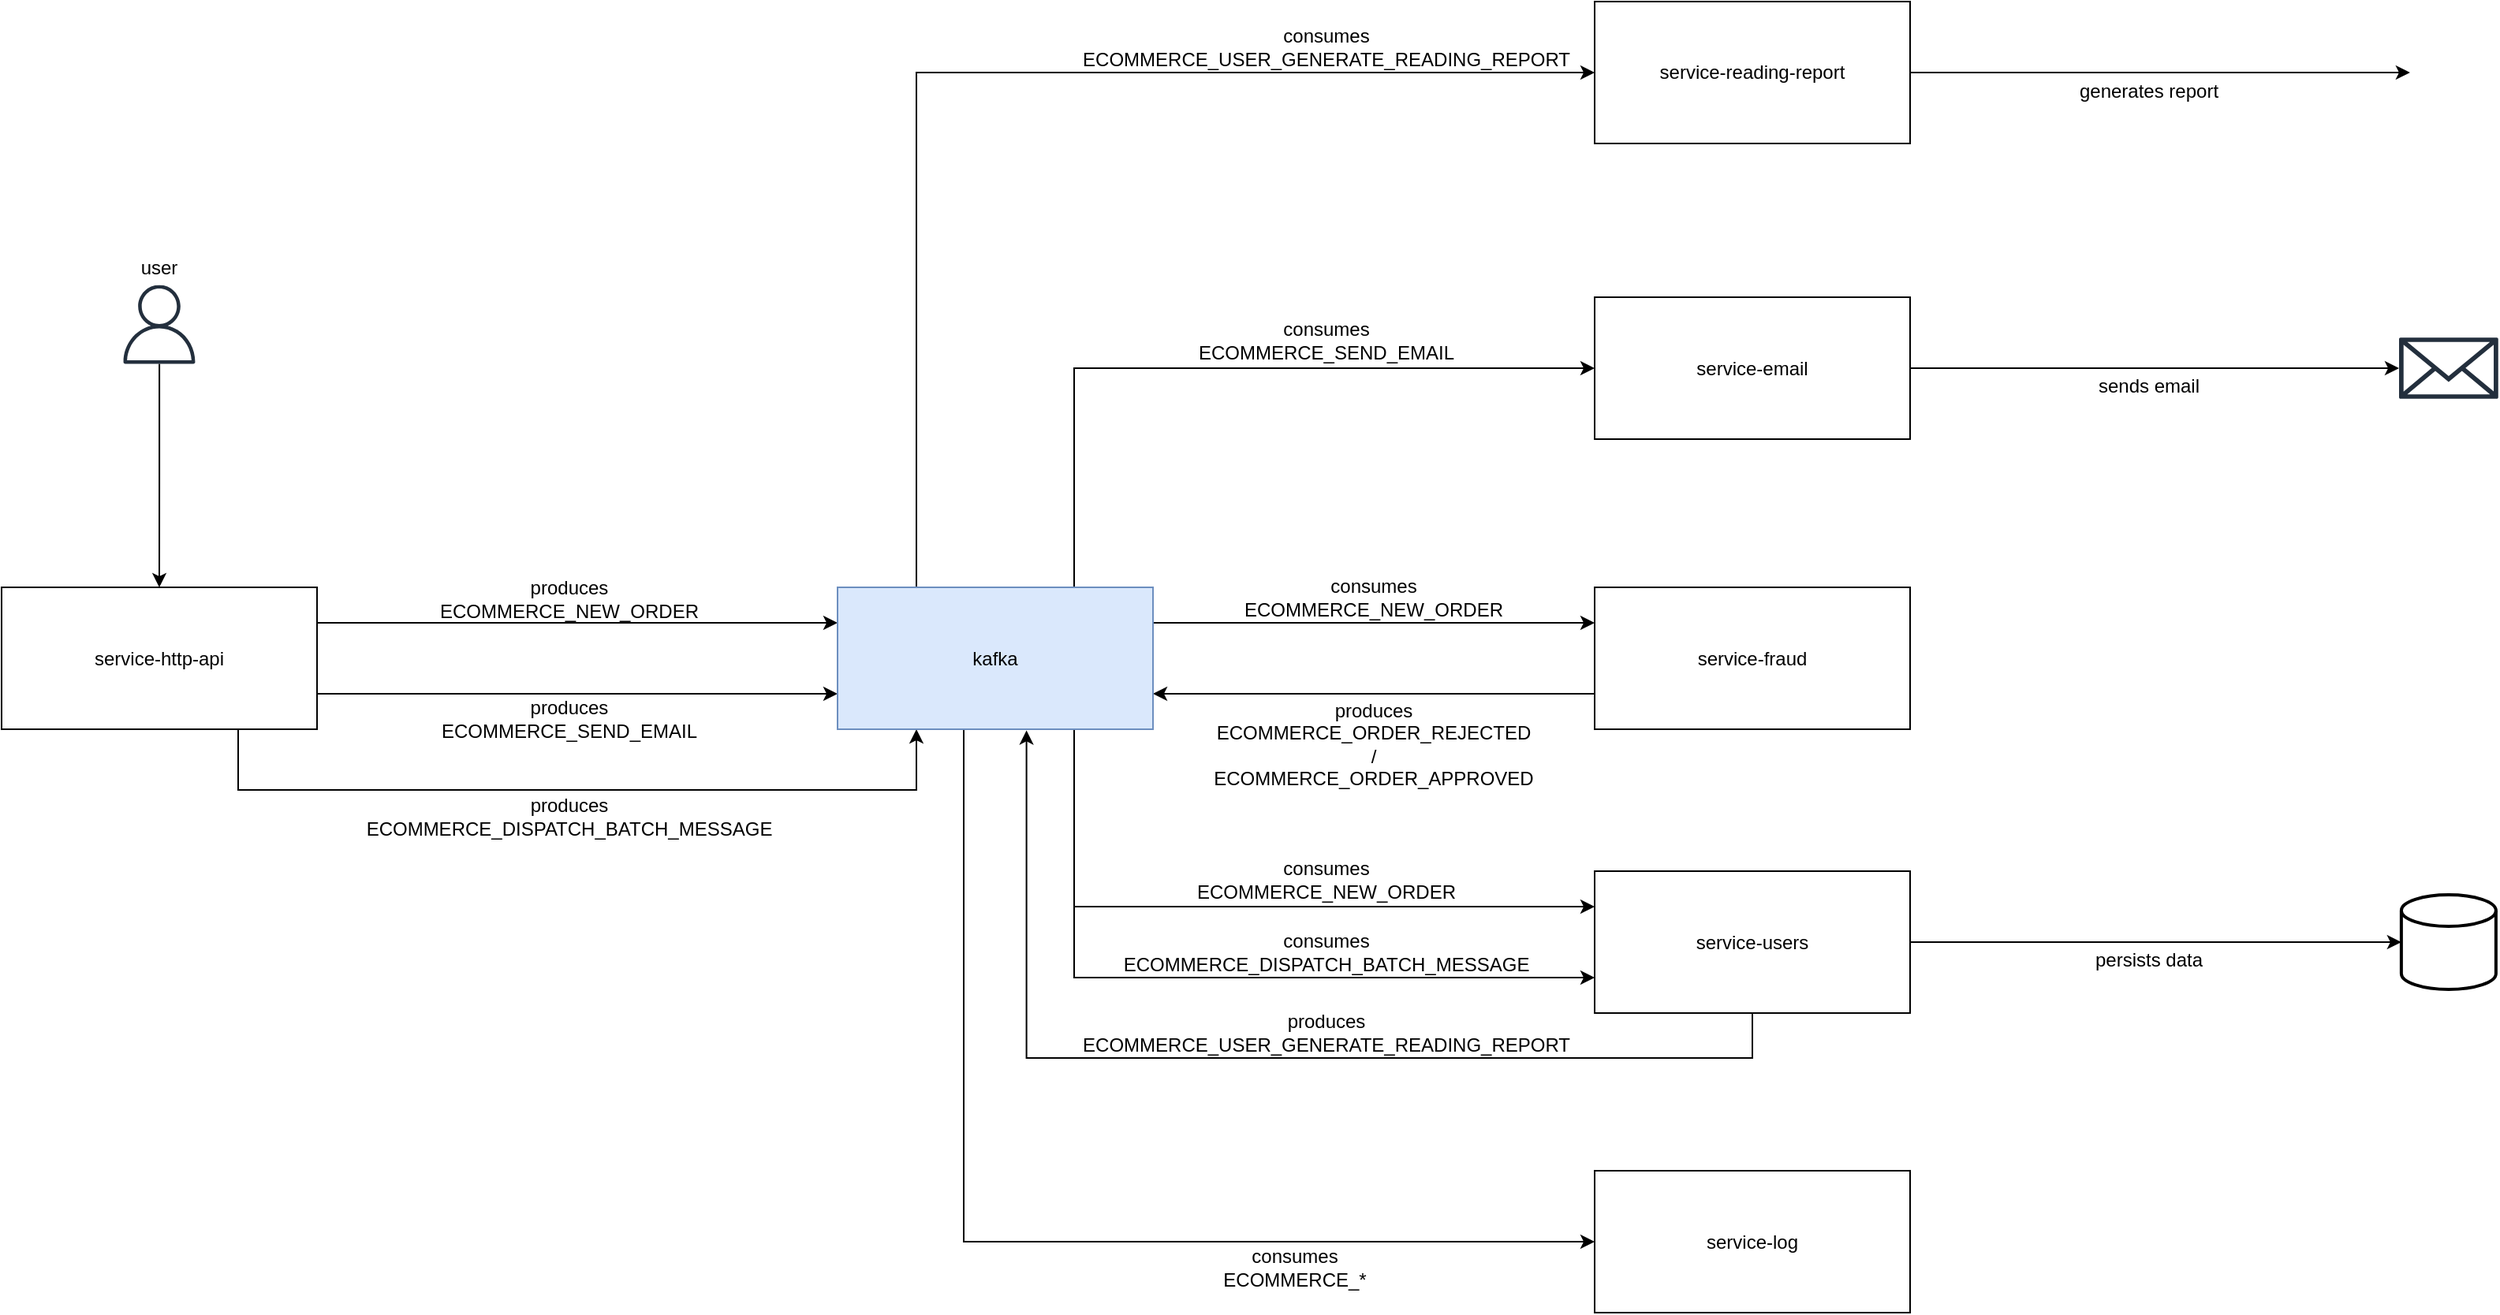 <mxfile version="20.5.1" type="google"><diagram id="Pag3X0UcdvvkR2R-WhJ_" name="Página-1"><mxGraphModel grid="1" page="1" gridSize="10" guides="1" tooltips="1" connect="1" arrows="1" fold="1" pageScale="1" pageWidth="827" pageHeight="1169" math="0" shadow="0"><root><mxCell id="0"/><mxCell id="1" parent="0"/><mxCell id="jP8yHqmFtmjkAQhmFK7h-1" value="produces&lt;br&gt;ECOMMERCE_NEW_ORDER" style="text;html=1;strokeColor=none;fillColor=default;align=center;verticalAlign=middle;whiteSpace=wrap;rounded=0;" vertex="1" parent="1"><mxGeometry x="300" y="453.5" width="180" height="30" as="geometry"/></mxCell><mxCell id="jP8yHqmFtmjkAQhmFK7h-9" style="edgeStyle=orthogonalEdgeStyle;rounded=0;orthogonalLoop=1;jettySize=auto;html=1;exitX=1;exitY=0.25;exitDx=0;exitDy=0;entryX=0;entryY=0.25;entryDx=0;entryDy=0;" edge="1" parent="1" source="jP8yHqmFtmjkAQhmFK7h-2" target="jP8yHqmFtmjkAQhmFK7h-7"><mxGeometry relative="1" as="geometry"/></mxCell><mxCell id="jP8yHqmFtmjkAQhmFK7h-10" style="edgeStyle=orthogonalEdgeStyle;rounded=0;orthogonalLoop=1;jettySize=auto;html=1;exitX=1;exitY=0.75;exitDx=0;exitDy=0;entryX=0;entryY=0.75;entryDx=0;entryDy=0;" edge="1" parent="1" source="jP8yHqmFtmjkAQhmFK7h-2" target="jP8yHqmFtmjkAQhmFK7h-7"><mxGeometry relative="1" as="geometry"/></mxCell><mxCell id="jP8yHqmFtmjkAQhmFK7h-37" style="edgeStyle=orthogonalEdgeStyle;rounded=0;orthogonalLoop=1;jettySize=auto;html=1;entryX=0.25;entryY=1;entryDx=0;entryDy=0;" edge="1" parent="1" source="jP8yHqmFtmjkAQhmFK7h-2" target="jP8yHqmFtmjkAQhmFK7h-7"><mxGeometry relative="1" as="geometry"><Array as="points"><mxPoint x="180" y="590"/><mxPoint x="610" y="590"/></Array></mxGeometry></mxCell><mxCell id="jP8yHqmFtmjkAQhmFK7h-2" value="service-http-api" style="rounded=0;whiteSpace=wrap;html=1;" vertex="1" parent="1"><mxGeometry x="30" y="461.5" width="200" height="90" as="geometry"/></mxCell><mxCell id="jP8yHqmFtmjkAQhmFK7h-15" style="edgeStyle=orthogonalEdgeStyle;rounded=0;orthogonalLoop=1;jettySize=auto;html=1;" edge="1" parent="1" source="jP8yHqmFtmjkAQhmFK7h-3" target="jP8yHqmFtmjkAQhmFK7h-14"><mxGeometry relative="1" as="geometry"/></mxCell><mxCell id="jP8yHqmFtmjkAQhmFK7h-3" value="service-email" style="rounded=0;whiteSpace=wrap;html=1;" vertex="1" parent="1"><mxGeometry x="1040" y="277.5" width="200" height="90" as="geometry"/></mxCell><mxCell id="jP8yHqmFtmjkAQhmFK7h-24" style="edgeStyle=orthogonalEdgeStyle;rounded=0;orthogonalLoop=1;jettySize=auto;html=1;exitX=0;exitY=0.75;exitDx=0;exitDy=0;entryX=1;entryY=0.75;entryDx=0;entryDy=0;" edge="1" parent="1" source="jP8yHqmFtmjkAQhmFK7h-4" target="jP8yHqmFtmjkAQhmFK7h-7"><mxGeometry relative="1" as="geometry"/></mxCell><mxCell id="jP8yHqmFtmjkAQhmFK7h-4" value="service-fraud" style="rounded=0;whiteSpace=wrap;html=1;" vertex="1" parent="1"><mxGeometry x="1040" y="461.5" width="200" height="90" as="geometry"/></mxCell><mxCell id="jP8yHqmFtmjkAQhmFK7h-5" value="service-log" style="rounded=0;whiteSpace=wrap;html=1;" vertex="1" parent="1"><mxGeometry x="1040" y="831.5" width="200" height="90" as="geometry"/></mxCell><mxCell id="jP8yHqmFtmjkAQhmFK7h-13" style="edgeStyle=orthogonalEdgeStyle;rounded=0;orthogonalLoop=1;jettySize=auto;html=1;entryX=0;entryY=0.5;entryDx=0;entryDy=0;" edge="1" parent="1" source="jP8yHqmFtmjkAQhmFK7h-7" target="jP8yHqmFtmjkAQhmFK7h-3"><mxGeometry relative="1" as="geometry"><Array as="points"><mxPoint x="710" y="322"/></Array></mxGeometry></mxCell><mxCell id="jP8yHqmFtmjkAQhmFK7h-18" style="edgeStyle=orthogonalEdgeStyle;rounded=0;orthogonalLoop=1;jettySize=auto;html=1;entryX=0;entryY=0.25;entryDx=0;entryDy=0;" edge="1" parent="1" source="jP8yHqmFtmjkAQhmFK7h-7" target="jP8yHqmFtmjkAQhmFK7h-8"><mxGeometry relative="1" as="geometry"><Array as="points"><mxPoint x="710" y="664"/></Array></mxGeometry></mxCell><mxCell id="jP8yHqmFtmjkAQhmFK7h-23" style="edgeStyle=orthogonalEdgeStyle;rounded=0;orthogonalLoop=1;jettySize=auto;html=1;exitX=1;exitY=0.25;exitDx=0;exitDy=0;entryX=0;entryY=0.25;entryDx=0;entryDy=0;" edge="1" parent="1" source="jP8yHqmFtmjkAQhmFK7h-7" target="jP8yHqmFtmjkAQhmFK7h-4"><mxGeometry relative="1" as="geometry"/></mxCell><mxCell id="jP8yHqmFtmjkAQhmFK7h-30" style="edgeStyle=orthogonalEdgeStyle;rounded=0;orthogonalLoop=1;jettySize=auto;html=1;entryX=0;entryY=0.5;entryDx=0;entryDy=0;exitX=0.405;exitY=0.995;exitDx=0;exitDy=0;exitPerimeter=0;" edge="1" parent="1" source="jP8yHqmFtmjkAQhmFK7h-7" target="jP8yHqmFtmjkAQhmFK7h-5"><mxGeometry relative="1" as="geometry"><mxPoint x="650" y="570" as="sourcePoint"/><Array as="points"><mxPoint x="640" y="876"/></Array></mxGeometry></mxCell><mxCell id="jP8yHqmFtmjkAQhmFK7h-33" style="edgeStyle=orthogonalEdgeStyle;rounded=0;orthogonalLoop=1;jettySize=auto;html=1;entryX=0;entryY=0.5;entryDx=0;entryDy=0;exitX=0.25;exitY=0;exitDx=0;exitDy=0;" edge="1" parent="1" source="jP8yHqmFtmjkAQhmFK7h-7" target="jP8yHqmFtmjkAQhmFK7h-31"><mxGeometry relative="1" as="geometry"><Array as="points"><mxPoint x="610" y="135"/></Array></mxGeometry></mxCell><mxCell id="jP8yHqmFtmjkAQhmFK7h-39" style="edgeStyle=orthogonalEdgeStyle;rounded=0;orthogonalLoop=1;jettySize=auto;html=1;exitX=0.75;exitY=1;exitDx=0;exitDy=0;entryX=0;entryY=0.75;entryDx=0;entryDy=0;" edge="1" parent="1" source="jP8yHqmFtmjkAQhmFK7h-7" target="jP8yHqmFtmjkAQhmFK7h-8"><mxGeometry relative="1" as="geometry"/></mxCell><mxCell id="jP8yHqmFtmjkAQhmFK7h-7" value="kafka" style="rounded=0;whiteSpace=wrap;html=1;fillColor=#dae8fc;strokeColor=#6c8ebf;" vertex="1" parent="1"><mxGeometry x="560" y="461.5" width="200" height="90" as="geometry"/></mxCell><mxCell id="jP8yHqmFtmjkAQhmFK7h-20" style="edgeStyle=orthogonalEdgeStyle;rounded=0;orthogonalLoop=1;jettySize=auto;html=1;" edge="1" parent="1" source="jP8yHqmFtmjkAQhmFK7h-8" target="jP8yHqmFtmjkAQhmFK7h-19"><mxGeometry relative="1" as="geometry"/></mxCell><mxCell id="jP8yHqmFtmjkAQhmFK7h-42" style="edgeStyle=orthogonalEdgeStyle;rounded=0;orthogonalLoop=1;jettySize=auto;html=1;entryX=0.599;entryY=1.008;entryDx=0;entryDy=0;entryPerimeter=0;" edge="1" parent="1" source="jP8yHqmFtmjkAQhmFK7h-8" target="jP8yHqmFtmjkAQhmFK7h-7"><mxGeometry relative="1" as="geometry"><mxPoint x="680" y="560" as="targetPoint"/><Array as="points"><mxPoint x="1140" y="760"/><mxPoint x="680" y="760"/></Array></mxGeometry></mxCell><mxCell id="jP8yHqmFtmjkAQhmFK7h-8" value="service-users" style="rounded=0;whiteSpace=wrap;html=1;" vertex="1" parent="1"><mxGeometry x="1040" y="641.5" width="200" height="90" as="geometry"/></mxCell><mxCell id="jP8yHqmFtmjkAQhmFK7h-11" value="produces&lt;br&gt;ECOMMERCE_SEND_EMAIL" style="text;html=1;strokeColor=none;fillColor=default;align=center;verticalAlign=middle;whiteSpace=wrap;rounded=0;" vertex="1" parent="1"><mxGeometry x="300" y="529.5" width="180" height="30" as="geometry"/></mxCell><mxCell id="jP8yHqmFtmjkAQhmFK7h-12" value="consumes&lt;br&gt;ECOMMERCE_SEND_EMAIL" style="text;html=1;strokeColor=none;fillColor=default;align=center;verticalAlign=middle;whiteSpace=wrap;rounded=0;" vertex="1" parent="1"><mxGeometry x="780" y="289.75" width="180" height="30" as="geometry"/></mxCell><mxCell id="jP8yHqmFtmjkAQhmFK7h-14" value="" style="sketch=0;outlineConnect=0;fontColor=#232F3E;gradientColor=none;fillColor=#232F3D;strokeColor=none;dashed=0;verticalLabelPosition=bottom;verticalAlign=top;align=center;html=1;fontSize=12;fontStyle=0;aspect=fixed;pointerEvents=1;shape=mxgraph.aws4.email_2;" vertex="1" parent="1"><mxGeometry x="1550" y="302.75" width="62.88" height="39.5" as="geometry"/></mxCell><mxCell id="jP8yHqmFtmjkAQhmFK7h-16" value="sends email" style="text;html=1;strokeColor=none;fillColor=default;align=center;verticalAlign=middle;whiteSpace=wrap;rounded=0;" vertex="1" parent="1"><mxGeometry x="1340" y="323.5" width="103" height="21.75" as="geometry"/></mxCell><mxCell id="jP8yHqmFtmjkAQhmFK7h-17" value="consumes&lt;br&gt;ECOMMERCE_NEW_ORDER" style="text;html=1;strokeColor=none;fillColor=default;align=center;verticalAlign=middle;whiteSpace=wrap;rounded=0;" vertex="1" parent="1"><mxGeometry x="780" y="632" width="180" height="30" as="geometry"/></mxCell><mxCell id="jP8yHqmFtmjkAQhmFK7h-19" value="" style="strokeWidth=2;html=1;shape=mxgraph.flowchart.database;whiteSpace=wrap;fillColor=default;" vertex="1" parent="1"><mxGeometry x="1551.44" y="656.5" width="60" height="60" as="geometry"/></mxCell><mxCell id="jP8yHqmFtmjkAQhmFK7h-21" value="persists data" style="text;html=1;strokeColor=none;fillColor=default;align=center;verticalAlign=middle;whiteSpace=wrap;rounded=0;" vertex="1" parent="1"><mxGeometry x="1340" y="687.5" width="103" height="21.75" as="geometry"/></mxCell><mxCell id="jP8yHqmFtmjkAQhmFK7h-22" value="consumes&lt;br&gt;ECOMMERCE_NEW_ORDER" style="text;html=1;strokeColor=none;fillColor=default;align=center;verticalAlign=middle;whiteSpace=wrap;rounded=0;" vertex="1" parent="1"><mxGeometry x="810" y="452.5" width="180" height="30" as="geometry"/></mxCell><mxCell id="jP8yHqmFtmjkAQhmFK7h-25" value="produces&lt;br&gt;ECOMMERCE_ORDER_REJECTED /&lt;br&gt;ECOMMERCE_ORDER_APPROVED" style="text;html=1;strokeColor=none;fillColor=default;align=center;verticalAlign=middle;whiteSpace=wrap;rounded=0;" vertex="1" parent="1"><mxGeometry x="800" y="529.5" width="200" height="62" as="geometry"/></mxCell><mxCell id="jP8yHqmFtmjkAQhmFK7h-27" style="edgeStyle=orthogonalEdgeStyle;rounded=0;orthogonalLoop=1;jettySize=auto;html=1;entryX=0.5;entryY=0;entryDx=0;entryDy=0;" edge="1" parent="1" source="jP8yHqmFtmjkAQhmFK7h-26" target="jP8yHqmFtmjkAQhmFK7h-2"><mxGeometry relative="1" as="geometry"/></mxCell><mxCell id="jP8yHqmFtmjkAQhmFK7h-26" value="" style="sketch=0;outlineConnect=0;fontColor=#232F3E;gradientColor=none;fillColor=#232F3D;strokeColor=none;dashed=0;verticalLabelPosition=bottom;verticalAlign=top;align=center;html=1;fontSize=12;fontStyle=0;aspect=fixed;pointerEvents=1;shape=mxgraph.aws4.user;" vertex="1" parent="1"><mxGeometry x="105" y="269.75" width="50" height="50" as="geometry"/></mxCell><mxCell id="jP8yHqmFtmjkAQhmFK7h-28" value="user" style="text;html=1;strokeColor=none;fillColor=default;align=center;verticalAlign=middle;whiteSpace=wrap;rounded=0;" vertex="1" parent="1"><mxGeometry x="99.25" y="248" width="61.5" height="21.75" as="geometry"/></mxCell><mxCell id="jP8yHqmFtmjkAQhmFK7h-29" value="consumes&lt;br&gt;ECOMMERCE_*" style="text;html=1;strokeColor=none;fillColor=default;align=center;verticalAlign=middle;whiteSpace=wrap;rounded=0;" vertex="1" parent="1"><mxGeometry x="760" y="877.5" width="180" height="30" as="geometry"/></mxCell><mxCell id="jP8yHqmFtmjkAQhmFK7h-45" style="edgeStyle=orthogonalEdgeStyle;rounded=0;orthogonalLoop=1;jettySize=auto;html=1;entryX=0;entryY=0.5;entryDx=0;entryDy=0;" edge="1" parent="1" source="jP8yHqmFtmjkAQhmFK7h-31" target="jP8yHqmFtmjkAQhmFK7h-44"><mxGeometry relative="1" as="geometry"/></mxCell><mxCell id="jP8yHqmFtmjkAQhmFK7h-31" value="service-reading-report" style="rounded=0;whiteSpace=wrap;html=1;" vertex="1" parent="1"><mxGeometry x="1040" y="90" width="200" height="90" as="geometry"/></mxCell><mxCell id="jP8yHqmFtmjkAQhmFK7h-32" value="consumes&lt;br&gt;ECOMMERCE_USER_GENERATE_READING_REPORT" style="text;html=1;strokeColor=none;fillColor=default;align=center;verticalAlign=middle;whiteSpace=wrap;rounded=0;" vertex="1" parent="1"><mxGeometry x="780" y="104" width="180" height="30" as="geometry"/></mxCell><mxCell id="jP8yHqmFtmjkAQhmFK7h-38" value="produces&lt;br&gt;ECOMMERCE_DISPATCH_BATCH_MESSAGE" style="text;html=1;strokeColor=none;fillColor=default;align=center;verticalAlign=middle;whiteSpace=wrap;rounded=0;" vertex="1" parent="1"><mxGeometry x="300" y="591.5" width="180" height="30" as="geometry"/></mxCell><mxCell id="jP8yHqmFtmjkAQhmFK7h-40" value="consumes&lt;br&gt;ECOMMERCE_DISPATCH_BATCH_MESSAGE" style="text;html=1;strokeColor=none;fillColor=default;align=center;verticalAlign=middle;whiteSpace=wrap;rounded=0;" vertex="1" parent="1"><mxGeometry x="780" y="678.25" width="180" height="30" as="geometry"/></mxCell><mxCell id="jP8yHqmFtmjkAQhmFK7h-43" value="produces&lt;br&gt;ECOMMERCE_USER_GENERATE_READING_REPORT" style="text;html=1;strokeColor=none;fillColor=default;align=center;verticalAlign=middle;whiteSpace=wrap;rounded=0;" vertex="1" parent="1"><mxGeometry x="780" y="728.5" width="180" height="30" as="geometry"/></mxCell><mxCell id="jP8yHqmFtmjkAQhmFK7h-44" value="" style="shape=image;html=1;verticalAlign=top;verticalLabelPosition=bottom;labelBackgroundColor=#ffffff;imageAspect=0;aspect=fixed;image=https://cdn1.iconfinder.com/data/icons/bootstrap-vol-3/16/filetype-csv-128.png;fillColor=default;" vertex="1" parent="1"><mxGeometry x="1556.94" y="110.5" width="49" height="49" as="geometry"/></mxCell><mxCell id="jP8yHqmFtmjkAQhmFK7h-46" value="generates report" style="text;html=1;strokeColor=none;fillColor=default;align=center;verticalAlign=middle;whiteSpace=wrap;rounded=0;" vertex="1" parent="1"><mxGeometry x="1340" y="135.75" width="103" height="21.75" as="geometry"/></mxCell></root></mxGraphModel></diagram></mxfile>